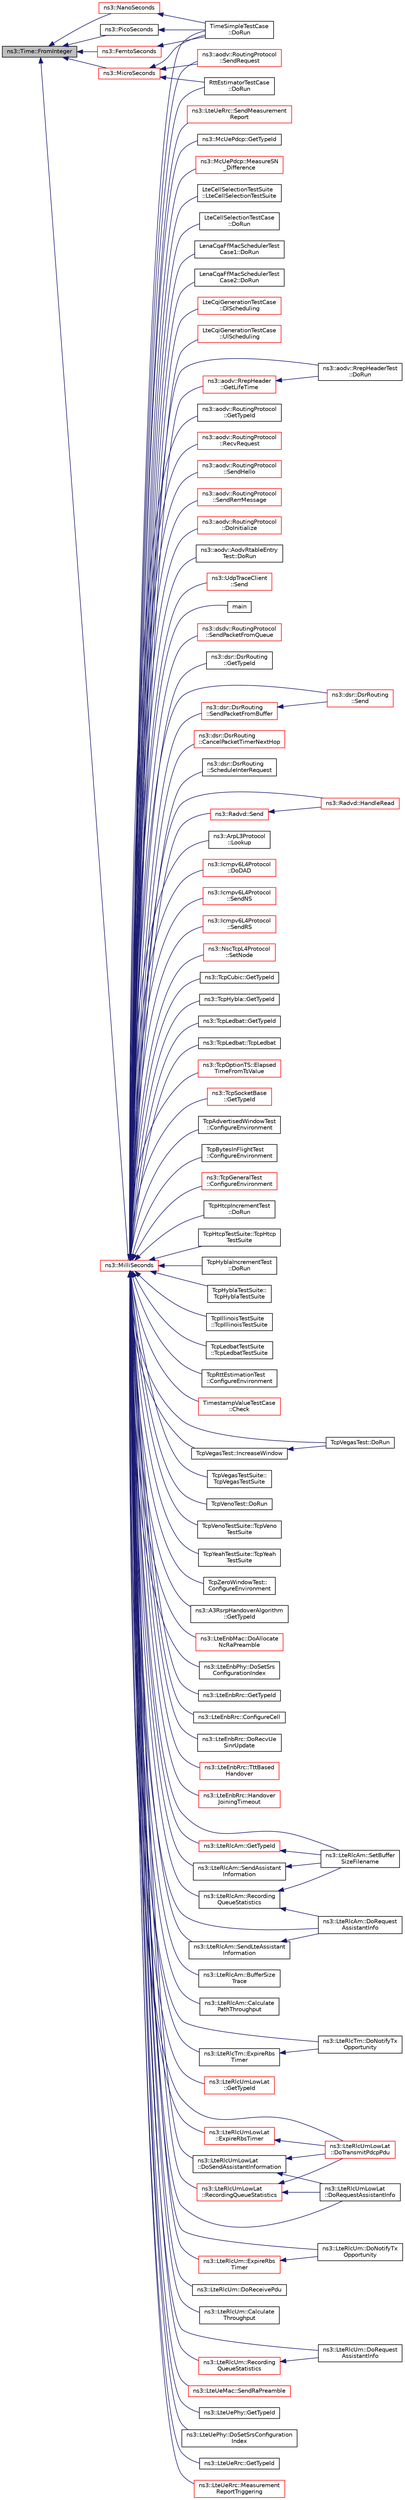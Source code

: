 digraph "ns3::Time::FromInteger"
{
  edge [fontname="Helvetica",fontsize="10",labelfontname="Helvetica",labelfontsize="10"];
  node [fontname="Helvetica",fontsize="10",shape=record];
  rankdir="LR";
  Node1 [label="ns3::Time::FromInteger",height=0.2,width=0.4,color="black", fillcolor="grey75", style="filled", fontcolor="black"];
  Node1 -> Node2 [dir="back",color="midnightblue",fontsize="10",style="solid"];
  Node2 [label="ns3::MilliSeconds",height=0.2,width=0.4,color="red", fillcolor="white", style="filled",URL="$d1/dec/group__timecivil.html#gaf26127cf4571146b83a92ee18679c7a9"];
  Node2 -> Node3 [dir="back",color="midnightblue",fontsize="10",style="solid"];
  Node3 [label="ns3::aodv::RrepHeader\l::GetLifeTime",height=0.2,width=0.4,color="red", fillcolor="white", style="filled",URL="$df/d54/classns3_1_1aodv_1_1RrepHeader.html#a00d049d8a26e6c3de8e1b62bda522a26"];
  Node3 -> Node4 [dir="back",color="midnightblue",fontsize="10",style="solid"];
  Node4 [label="ns3::aodv::RrepHeaderTest\l::DoRun",height=0.2,width=0.4,color="black", fillcolor="white", style="filled",URL="$d8/d49/structns3_1_1aodv_1_1RrepHeaderTest.html#a738960399e10020c091c3b87085f16cd",tooltip="Implementation to actually run this TestCase. "];
  Node2 -> Node5 [dir="back",color="midnightblue",fontsize="10",style="solid"];
  Node5 [label="ns3::aodv::RoutingProtocol\l::GetTypeId",height=0.2,width=0.4,color="black", fillcolor="white", style="filled",URL="$db/dd0/classns3_1_1aodv_1_1RoutingProtocol.html#a430a9cb799a51fc76e8e1580edf5f413"];
  Node2 -> Node6 [dir="back",color="midnightblue",fontsize="10",style="solid"];
  Node6 [label="ns3::aodv::RoutingProtocol\l::SendRequest",height=0.2,width=0.4,color="red", fillcolor="white", style="filled",URL="$db/dd0/classns3_1_1aodv_1_1RoutingProtocol.html#a483f8df4d7855b2a71e506f665ca0828",tooltip="Send RREQ. "];
  Node2 -> Node7 [dir="back",color="midnightblue",fontsize="10",style="solid"];
  Node7 [label="ns3::aodv::RoutingProtocol\l::RecvRequest",height=0.2,width=0.4,color="red", fillcolor="white", style="filled",URL="$db/dd0/classns3_1_1aodv_1_1RoutingProtocol.html#adc8555f0e1e8ba05ea80a412b412d064",tooltip="Receive RREQ. "];
  Node2 -> Node8 [dir="back",color="midnightblue",fontsize="10",style="solid"];
  Node8 [label="ns3::aodv::RoutingProtocol\l::SendHello",height=0.2,width=0.4,color="red", fillcolor="white", style="filled",URL="$db/dd0/classns3_1_1aodv_1_1RoutingProtocol.html#a1b772ee4eda1d3dae376dac6926c0dcf",tooltip="Send hello. "];
  Node2 -> Node9 [dir="back",color="midnightblue",fontsize="10",style="solid"];
  Node9 [label="ns3::aodv::RoutingProtocol\l::SendRerrMessage",height=0.2,width=0.4,color="red", fillcolor="white", style="filled",URL="$db/dd0/classns3_1_1aodv_1_1RoutingProtocol.html#abc216040fe7b7ac100ea7bf2ce9a0bdb",tooltip="Forward RERR. "];
  Node2 -> Node10 [dir="back",color="midnightblue",fontsize="10",style="solid"];
  Node10 [label="ns3::aodv::RoutingProtocol\l::DoInitialize",height=0.2,width=0.4,color="red", fillcolor="white", style="filled",URL="$db/dd0/classns3_1_1aodv_1_1RoutingProtocol.html#ae42c9385e8ede77f42fdb575e26ef880"];
  Node2 -> Node4 [dir="back",color="midnightblue",fontsize="10",style="solid"];
  Node2 -> Node11 [dir="back",color="midnightblue",fontsize="10",style="solid"];
  Node11 [label="ns3::aodv::AodvRtableEntry\lTest::DoRun",height=0.2,width=0.4,color="black", fillcolor="white", style="filled",URL="$d1/de6/structns3_1_1aodv_1_1AodvRtableEntryTest.html#ad1739d41fc9618c26b8c43e9ad45a60b",tooltip="Implementation to actually run this TestCase. "];
  Node2 -> Node12 [dir="back",color="midnightblue",fontsize="10",style="solid"];
  Node12 [label="ns3::UdpTraceClient\l::Send",height=0.2,width=0.4,color="red", fillcolor="white", style="filled",URL="$d4/d5a/structns3_1_1UdpTraceClient.html#a050aa4d5fea933c1093099846259f6ce",tooltip="Send a packet. "];
  Node2 -> Node13 [dir="back",color="midnightblue",fontsize="10",style="solid"];
  Node13 [label="main",height=0.2,width=0.4,color="black", fillcolor="white", style="filled",URL="$d0/d88/csma-bridge-one-hop_8cc.html#a0ddf1224851353fc92bfbff6f499fa97"];
  Node2 -> Node14 [dir="back",color="midnightblue",fontsize="10",style="solid"];
  Node14 [label="TimeSimpleTestCase\l::DoRun",height=0.2,width=0.4,color="black", fillcolor="white", style="filled",URL="$d7/d25/classTimeSimpleTestCase.html#a4420daddc0f37503638626397ec83f41",tooltip="Implementation to actually run this TestCase. "];
  Node2 -> Node15 [dir="back",color="midnightblue",fontsize="10",style="solid"];
  Node15 [label="ns3::dsdv::RoutingProtocol\l::SendPacketFromQueue",height=0.2,width=0.4,color="red", fillcolor="white", style="filled",URL="$de/dca/classns3_1_1dsdv_1_1RoutingProtocol.html#a9359912928dc5b8dc851366a78c0cc8c"];
  Node2 -> Node16 [dir="back",color="midnightblue",fontsize="10",style="solid"];
  Node16 [label="ns3::dsr::DsrRouting\l::GetTypeId",height=0.2,width=0.4,color="black", fillcolor="white", style="filled",URL="$df/d32/classns3_1_1dsr_1_1DsrRouting.html#add1c578a2b05d4e9bdd3d983b2e3b4ae",tooltip="Get the type identificator. "];
  Node2 -> Node17 [dir="back",color="midnightblue",fontsize="10",style="solid"];
  Node17 [label="ns3::dsr::DsrRouting\l::Send",height=0.2,width=0.4,color="red", fillcolor="white", style="filled",URL="$df/d32/classns3_1_1dsr_1_1DsrRouting.html#af67eeb07193d10db8308cb4ecbe08b02",tooltip="This function is called by higher layer protocol when sending packets. "];
  Node2 -> Node18 [dir="back",color="midnightblue",fontsize="10",style="solid"];
  Node18 [label="ns3::dsr::DsrRouting\l::SendPacketFromBuffer",height=0.2,width=0.4,color="red", fillcolor="white", style="filled",URL="$df/d32/classns3_1_1dsr_1_1DsrRouting.html#a1a862a16f3a5527f9425763864ac3e80",tooltip="This function is responsible for sending out data packets when have route, if no route found..."];
  Node18 -> Node17 [dir="back",color="midnightblue",fontsize="10",style="solid"];
  Node2 -> Node19 [dir="back",color="midnightblue",fontsize="10",style="solid"];
  Node19 [label="ns3::dsr::DsrRouting\l::CancelPacketTimerNextHop",height=0.2,width=0.4,color="red", fillcolor="white", style="filled",URL="$df/d32/classns3_1_1dsr_1_1DsrRouting.html#a215e6fcab10ee0d744a657f0af2695c6",tooltip="Cancel the packet retransmission timer for a all maintenance entries with nextHop address..."];
  Node2 -> Node20 [dir="back",color="midnightblue",fontsize="10",style="solid"];
  Node20 [label="ns3::dsr::DsrRouting\l::ScheduleInterRequest",height=0.2,width=0.4,color="black", fillcolor="white", style="filled",URL="$df/d32/classns3_1_1dsr_1_1DsrRouting.html#a03175efa8103d392d90298f2d8985a29",tooltip="Schedule the intermediate route request. "];
  Node2 -> Node21 [dir="back",color="midnightblue",fontsize="10",style="solid"];
  Node21 [label="ns3::Radvd::Send",height=0.2,width=0.4,color="red", fillcolor="white", style="filled",URL="$d5/dd8/classns3_1_1Radvd.html#a2dc4914b58690eaef190f38726d69bb2",tooltip="Send a packet. "];
  Node21 -> Node22 [dir="back",color="midnightblue",fontsize="10",style="solid"];
  Node22 [label="ns3::Radvd::HandleRead",height=0.2,width=0.4,color="red", fillcolor="white", style="filled",URL="$d5/dd8/classns3_1_1Radvd.html#a75cc828bc07117551ab886d986590045",tooltip="Handle received packet, especially router solicitation. "];
  Node2 -> Node22 [dir="back",color="midnightblue",fontsize="10",style="solid"];
  Node2 -> Node23 [dir="back",color="midnightblue",fontsize="10",style="solid"];
  Node23 [label="ns3::ArpL3Protocol\l::Lookup",height=0.2,width=0.4,color="black", fillcolor="white", style="filled",URL="$de/d05/classns3_1_1ArpL3Protocol.html#a11df282c1ae9cd812160b309fafc73d1",tooltip="Perform an ARP lookup. "];
  Node2 -> Node24 [dir="back",color="midnightblue",fontsize="10",style="solid"];
  Node24 [label="ns3::Icmpv6L4Protocol\l::DoDAD",height=0.2,width=0.4,color="red", fillcolor="white", style="filled",URL="$d7/d1d/classns3_1_1Icmpv6L4Protocol.html#a926ea8e638e30cee8c3c17d4141f3f58",tooltip="Do the Duplication Address Detection (DAD). It consists in sending a NS with our IPv6 as target..."];
  Node2 -> Node25 [dir="back",color="midnightblue",fontsize="10",style="solid"];
  Node25 [label="ns3::Icmpv6L4Protocol\l::SendNS",height=0.2,width=0.4,color="red", fillcolor="white", style="filled",URL="$d7/d1d/classns3_1_1Icmpv6L4Protocol.html#aacd8a4ff185f48e74f4c4b8dc0da4398",tooltip="Send a Neighbor Solicitation. "];
  Node2 -> Node26 [dir="back",color="midnightblue",fontsize="10",style="solid"];
  Node26 [label="ns3::Icmpv6L4Protocol\l::SendRS",height=0.2,width=0.4,color="red", fillcolor="white", style="filled",URL="$d7/d1d/classns3_1_1Icmpv6L4Protocol.html#aaf09883d79f1a055df31d23089a0ea3b",tooltip="Send a Router Solicitation. "];
  Node2 -> Node27 [dir="back",color="midnightblue",fontsize="10",style="solid"];
  Node27 [label="ns3::NscTcpL4Protocol\l::SetNode",height=0.2,width=0.4,color="red", fillcolor="white", style="filled",URL="$dd/dfe/classns3_1_1NscTcpL4Protocol.html#a4ed1c16d77da3bc0154c71f623a0f445"];
  Node2 -> Node28 [dir="back",color="midnightblue",fontsize="10",style="solid"];
  Node28 [label="ns3::TcpCubic::GetTypeId",height=0.2,width=0.4,color="black", fillcolor="white", style="filled",URL="$d3/dc3/classns3_1_1TcpCubic.html#ad27bba0e96569c29fcd76e7926e96e75",tooltip="Get the type ID. "];
  Node2 -> Node29 [dir="back",color="midnightblue",fontsize="10",style="solid"];
  Node29 [label="ns3::TcpHybla::GetTypeId",height=0.2,width=0.4,color="black", fillcolor="white", style="filled",URL="$d6/def/classns3_1_1TcpHybla.html#ab0713a818be55782fe433232f5cbc412",tooltip="Get the type ID. "];
  Node2 -> Node30 [dir="back",color="midnightblue",fontsize="10",style="solid"];
  Node30 [label="ns3::TcpLedbat::GetTypeId",height=0.2,width=0.4,color="black", fillcolor="white", style="filled",URL="$dc/d18/classns3_1_1TcpLedbat.html#a3b7785bb378bd0af12ac9d2f9af330db",tooltip="Get the type ID. "];
  Node2 -> Node31 [dir="back",color="midnightblue",fontsize="10",style="solid"];
  Node31 [label="ns3::TcpLedbat::TcpLedbat",height=0.2,width=0.4,color="black", fillcolor="white", style="filled",URL="$dc/d18/classns3_1_1TcpLedbat.html#a8ce24fa585b0a39bd74faec66d6ae3d8"];
  Node2 -> Node32 [dir="back",color="midnightblue",fontsize="10",style="solid"];
  Node32 [label="ns3::TcpOptionTS::Elapsed\lTimeFromTsValue",height=0.2,width=0.4,color="red", fillcolor="white", style="filled",URL="$d0/dbe/classns3_1_1TcpOptionTS.html#a43934610282898ab9631acb58f2bd35e",tooltip="Estimate the Time elapsed from a TS echo value. "];
  Node2 -> Node33 [dir="back",color="midnightblue",fontsize="10",style="solid"];
  Node33 [label="ns3::TcpSocketBase\l::GetTypeId",height=0.2,width=0.4,color="red", fillcolor="white", style="filled",URL="$d1/d45/classns3_1_1TcpSocketBase.html#a7aa3d6dfe929e6b61ead2217bc5a646a",tooltip="Get the type ID. "];
  Node2 -> Node34 [dir="back",color="midnightblue",fontsize="10",style="solid"];
  Node34 [label="RttEstimatorTestCase\l::DoRun",height=0.2,width=0.4,color="black", fillcolor="white", style="filled",URL="$dc/dc8/classRttEstimatorTestCase.html#a0f7b32f862450cf750923c9be8ec0918",tooltip="Implementation to actually run this TestCase. "];
  Node2 -> Node35 [dir="back",color="midnightblue",fontsize="10",style="solid"];
  Node35 [label="TcpAdvertisedWindowTest\l::ConfigureEnvironment",height=0.2,width=0.4,color="black", fillcolor="white", style="filled",URL="$d2/dd3/classTcpAdvertisedWindowTest.html#a32f6b3ef9a883c098a69ed55dbf21630",tooltip="Change the configuration of the evironment. "];
  Node2 -> Node36 [dir="back",color="midnightblue",fontsize="10",style="solid"];
  Node36 [label="TcpBytesInFlightTest\l::ConfigureEnvironment",height=0.2,width=0.4,color="black", fillcolor="white", style="filled",URL="$d7/d15/classTcpBytesInFlightTest.html#a09c98c951bad56eff605cffc7f52081d",tooltip="Configure the test. "];
  Node2 -> Node37 [dir="back",color="midnightblue",fontsize="10",style="solid"];
  Node37 [label="ns3::TcpGeneralTest\l::ConfigureEnvironment",height=0.2,width=0.4,color="red", fillcolor="white", style="filled",URL="$d2/dfd/classns3_1_1TcpGeneralTest.html#abd4e42807a8d2b13dcd207131af12c3b",tooltip="Change the configuration of the evironment. "];
  Node2 -> Node38 [dir="back",color="midnightblue",fontsize="10",style="solid"];
  Node38 [label="TcpHtcpIncrementTest\l::DoRun",height=0.2,width=0.4,color="black", fillcolor="white", style="filled",URL="$d3/d15/classTcpHtcpIncrementTest.html#a0fa1bb539a4ff1b134949e80608d0ffa",tooltip="Since the calculation depends on the throughput and its associated timing, we schedule a few exact ev..."];
  Node2 -> Node39 [dir="back",color="midnightblue",fontsize="10",style="solid"];
  Node39 [label="TcpHtcpTestSuite::TcpHtcp\lTestSuite",height=0.2,width=0.4,color="black", fillcolor="white", style="filled",URL="$dc/d2f/classTcpHtcpTestSuite.html#a194239641e79f73ec775fc415d8119a2"];
  Node2 -> Node40 [dir="back",color="midnightblue",fontsize="10",style="solid"];
  Node40 [label="TcpHyblaIncrementTest\l::DoRun",height=0.2,width=0.4,color="black", fillcolor="white", style="filled",URL="$d9/d57/classTcpHyblaIncrementTest.html#a22a9600b99784b480e1b615803cf9b1c",tooltip="Implementation to actually run this TestCase. "];
  Node2 -> Node41 [dir="back",color="midnightblue",fontsize="10",style="solid"];
  Node41 [label="TcpHyblaTestSuite::\lTcpHyblaTestSuite",height=0.2,width=0.4,color="black", fillcolor="white", style="filled",URL="$d9/d29/classTcpHyblaTestSuite.html#ab0c48cf5f9b61f77e97fd137fe237779"];
  Node2 -> Node42 [dir="back",color="midnightblue",fontsize="10",style="solid"];
  Node42 [label="TcpIllinoisTestSuite\l::TcpIllinoisTestSuite",height=0.2,width=0.4,color="black", fillcolor="white", style="filled",URL="$d8/d67/classTcpIllinoisTestSuite.html#ac6cc20371834fd97087dc973fd117599"];
  Node2 -> Node43 [dir="back",color="midnightblue",fontsize="10",style="solid"];
  Node43 [label="TcpLedbatTestSuite\l::TcpLedbatTestSuite",height=0.2,width=0.4,color="black", fillcolor="white", style="filled",URL="$db/dfc/classTcpLedbatTestSuite.html#ace7bd1462f5b773fb3c628f84c5063e9"];
  Node2 -> Node44 [dir="back",color="midnightblue",fontsize="10",style="solid"];
  Node44 [label="TcpRttEstimationTest\l::ConfigureEnvironment",height=0.2,width=0.4,color="black", fillcolor="white", style="filled",URL="$dc/deb/classTcpRttEstimationTest.html#a2f03b64bf5e45e2c66446fe8887685a2",tooltip="Change the configuration of the evironment. "];
  Node2 -> Node45 [dir="back",color="midnightblue",fontsize="10",style="solid"];
  Node45 [label="TimestampValueTestCase\l::Check",height=0.2,width=0.4,color="red", fillcolor="white", style="filled",URL="$df/df9/classTimestampValueTestCase.html#acde3ba3966f65c93c76c2ea6fb412216",tooltip="Perform the test checks. "];
  Node2 -> Node46 [dir="back",color="midnightblue",fontsize="10",style="solid"];
  Node46 [label="TcpVegasTest::DoRun",height=0.2,width=0.4,color="black", fillcolor="white", style="filled",URL="$df/d88/classTcpVegasTest.html#a00eaa735d1666ec15d51ad98cf584087",tooltip="Implementation to actually run this TestCase. "];
  Node2 -> Node47 [dir="back",color="midnightblue",fontsize="10",style="solid"];
  Node47 [label="TcpVegasTest::IncreaseWindow",height=0.2,width=0.4,color="black", fillcolor="white", style="filled",URL="$df/d88/classTcpVegasTest.html#a87d311143a7c0f4d91624641965b1ced",tooltip="Increases the TCP window. "];
  Node47 -> Node46 [dir="back",color="midnightblue",fontsize="10",style="solid"];
  Node2 -> Node48 [dir="back",color="midnightblue",fontsize="10",style="solid"];
  Node48 [label="TcpVegasTestSuite::\lTcpVegasTestSuite",height=0.2,width=0.4,color="black", fillcolor="white", style="filled",URL="$d7/d8e/classTcpVegasTestSuite.html#a29c09d70112ba279c65c1950fd9d8f31"];
  Node2 -> Node49 [dir="back",color="midnightblue",fontsize="10",style="solid"];
  Node49 [label="TcpVenoTest::DoRun",height=0.2,width=0.4,color="black", fillcolor="white", style="filled",URL="$db/d48/classTcpVenoTest.html#ac9a8c938515295419b597b999c724100",tooltip="Implementation to actually run this TestCase. "];
  Node2 -> Node50 [dir="back",color="midnightblue",fontsize="10",style="solid"];
  Node50 [label="TcpVenoTestSuite::TcpVeno\lTestSuite",height=0.2,width=0.4,color="black", fillcolor="white", style="filled",URL="$df/d2c/classTcpVenoTestSuite.html#aa0e2d08bba1842a251573e2641358c23"];
  Node2 -> Node51 [dir="back",color="midnightblue",fontsize="10",style="solid"];
  Node51 [label="TcpYeahTestSuite::TcpYeah\lTestSuite",height=0.2,width=0.4,color="black", fillcolor="white", style="filled",URL="$da/d6f/classTcpYeahTestSuite.html#a10fa514fc988f5ebc4b00c4bc9e34b48"];
  Node2 -> Node52 [dir="back",color="midnightblue",fontsize="10",style="solid"];
  Node52 [label="TcpZeroWindowTest::\lConfigureEnvironment",height=0.2,width=0.4,color="black", fillcolor="white", style="filled",URL="$d1/db9/classTcpZeroWindowTest.html#ac5468dca75edd6211d8edb9e5104b405",tooltip="Change the configuration of the evironment. "];
  Node2 -> Node53 [dir="back",color="midnightblue",fontsize="10",style="solid"];
  Node53 [label="ns3::A3RsrpHandoverAlgorithm\l::GetTypeId",height=0.2,width=0.4,color="black", fillcolor="white", style="filled",URL="$d4/d3b/classns3_1_1A3RsrpHandoverAlgorithm.html#a360823d5e9ad02bb52aa7cb15b54c582"];
  Node2 -> Node54 [dir="back",color="midnightblue",fontsize="10",style="solid"];
  Node54 [label="ns3::LteEnbMac::DoAllocate\lNcRaPreamble",height=0.2,width=0.4,color="red", fillcolor="white", style="filled",URL="$d5/d3a/classns3_1_1LteEnbMac.html#ac4fcd278ef3da6ee6d070f9d990428db"];
  Node2 -> Node55 [dir="back",color="midnightblue",fontsize="10",style="solid"];
  Node55 [label="ns3::LteEnbPhy::DoSetSrs\lConfigurationIndex",height=0.2,width=0.4,color="black", fillcolor="white", style="filled",URL="$d3/d51/classns3_1_1LteEnbPhy.html#a653797be2decd49ea8ccd35c79678e18"];
  Node2 -> Node56 [dir="back",color="midnightblue",fontsize="10",style="solid"];
  Node56 [label="ns3::LteEnbRrc::GetTypeId",height=0.2,width=0.4,color="black", fillcolor="white", style="filled",URL="$de/d65/classns3_1_1LteEnbRrc.html#a190eb3b4dd8f551a205878eceddac013"];
  Node2 -> Node57 [dir="back",color="midnightblue",fontsize="10",style="solid"];
  Node57 [label="ns3::LteEnbRrc::ConfigureCell",height=0.2,width=0.4,color="black", fillcolor="white", style="filled",URL="$de/d65/classns3_1_1LteEnbRrc.html#a28baabf29624b37f55d017665be407c0",tooltip="Configure cell-specific parameters. "];
  Node2 -> Node58 [dir="back",color="midnightblue",fontsize="10",style="solid"];
  Node58 [label="ns3::LteEnbRrc::DoRecvUe\lSinrUpdate",height=0.2,width=0.4,color="black", fillcolor="white", style="filled",URL="$de/d65/classns3_1_1LteEnbRrc.html#a115b66a977332492cc0dd6c3703dea2c"];
  Node2 -> Node59 [dir="back",color="midnightblue",fontsize="10",style="solid"];
  Node59 [label="ns3::LteEnbRrc::TttBased\lHandover",height=0.2,width=0.4,color="red", fillcolor="white", style="filled",URL="$de/d65/classns3_1_1LteEnbRrc.html#a3f879b8dee06a9daf27e4c1b9f2a9099"];
  Node2 -> Node60 [dir="back",color="midnightblue",fontsize="10",style="solid"];
  Node60 [label="ns3::LteEnbRrc::Handover\lJoiningTimeout",height=0.2,width=0.4,color="red", fillcolor="white", style="filled",URL="$de/d65/classns3_1_1LteEnbRrc.html#a8374075a52ca40290d3f15e253ef94ff"];
  Node2 -> Node61 [dir="back",color="midnightblue",fontsize="10",style="solid"];
  Node61 [label="ns3::LteRlcAm::GetTypeId",height=0.2,width=0.4,color="red", fillcolor="white", style="filled",URL="$d0/d4c/classns3_1_1LteRlcAm.html#a28143176a465769583d9db0b4b36b91b"];
  Node61 -> Node62 [dir="back",color="midnightblue",fontsize="10",style="solid"];
  Node62 [label="ns3::LteRlcAm::SetBuffer\lSizeFilename",height=0.2,width=0.4,color="black", fillcolor="white", style="filled",URL="$d0/d4c/classns3_1_1LteRlcAm.html#a8dc824904cb52c426acc6b778c05eab5"];
  Node2 -> Node63 [dir="back",color="midnightblue",fontsize="10",style="solid"];
  Node63 [label="ns3::LteRlcAm::BufferSize\lTrace",height=0.2,width=0.4,color="black", fillcolor="white", style="filled",URL="$d0/d4c/classns3_1_1LteRlcAm.html#add3deab7ad7c96b571cea35aa28308c5"];
  Node2 -> Node62 [dir="back",color="midnightblue",fontsize="10",style="solid"];
  Node2 -> Node64 [dir="back",color="midnightblue",fontsize="10",style="solid"];
  Node64 [label="ns3::LteRlcAm::SendAssistant\lInformation",height=0.2,width=0.4,color="black", fillcolor="white", style="filled",URL="$d0/d4c/classns3_1_1LteRlcAm.html#a2be4deb8b579e4cc90ed97a0f79f7db7"];
  Node64 -> Node62 [dir="back",color="midnightblue",fontsize="10",style="solid"];
  Node2 -> Node65 [dir="back",color="midnightblue",fontsize="10",style="solid"];
  Node65 [label="ns3::LteRlcAm::SendLteAssistant\lInformation",height=0.2,width=0.4,color="black", fillcolor="white", style="filled",URL="$d0/d4c/classns3_1_1LteRlcAm.html#a5aae277d58b87abb89b62464ea6e7d9e"];
  Node65 -> Node66 [dir="back",color="midnightblue",fontsize="10",style="solid"];
  Node66 [label="ns3::LteRlcAm::DoRequest\lAssistantInfo",height=0.2,width=0.4,color="black", fillcolor="white", style="filled",URL="$d0/d4c/classns3_1_1LteRlcAm.html#a9c68a7efc9ad9912b18e7c4b8340fae4"];
  Node2 -> Node67 [dir="back",color="midnightblue",fontsize="10",style="solid"];
  Node67 [label="ns3::LteRlcAm::Calculate\lPathThroughput",height=0.2,width=0.4,color="black", fillcolor="white", style="filled",URL="$d0/d4c/classns3_1_1LteRlcAm.html#ab0667dd0c5a687aeb730b0cdbcf25822"];
  Node2 -> Node68 [dir="back",color="midnightblue",fontsize="10",style="solid"];
  Node68 [label="ns3::LteRlcAm::Recording\lQueueStatistics",height=0.2,width=0.4,color="black", fillcolor="white", style="filled",URL="$d0/d4c/classns3_1_1LteRlcAm.html#a68bcab2d7b245b5efacac3198ef78ba2"];
  Node68 -> Node62 [dir="back",color="midnightblue",fontsize="10",style="solid"];
  Node68 -> Node66 [dir="back",color="midnightblue",fontsize="10",style="solid"];
  Node2 -> Node66 [dir="back",color="midnightblue",fontsize="10",style="solid"];
  Node2 -> Node69 [dir="back",color="midnightblue",fontsize="10",style="solid"];
  Node69 [label="ns3::LteRlcTm::DoNotifyTx\lOpportunity",height=0.2,width=0.4,color="black", fillcolor="white", style="filled",URL="$d1/d86/classns3_1_1LteRlcTm.html#aeb4bc654a99335459259c0f69650f79b"];
  Node2 -> Node70 [dir="back",color="midnightblue",fontsize="10",style="solid"];
  Node70 [label="ns3::LteRlcTm::ExpireRbs\lTimer",height=0.2,width=0.4,color="black", fillcolor="white", style="filled",URL="$d1/d86/classns3_1_1LteRlcTm.html#a7024f02eff50e3804b07027f0826a784"];
  Node70 -> Node69 [dir="back",color="midnightblue",fontsize="10",style="solid"];
  Node2 -> Node71 [dir="back",color="midnightblue",fontsize="10",style="solid"];
  Node71 [label="ns3::LteRlcUmLowLat\l::GetTypeId",height=0.2,width=0.4,color="red", fillcolor="white", style="filled",URL="$dd/df9/classns3_1_1LteRlcUmLowLat.html#afcbc09793556f00ce2cd62cb0c9c670b"];
  Node2 -> Node72 [dir="back",color="midnightblue",fontsize="10",style="solid"];
  Node72 [label="ns3::LteRlcUmLowLat\l::DoTransmitPdcpPdu",height=0.2,width=0.4,color="red", fillcolor="white", style="filled",URL="$dd/df9/classns3_1_1LteRlcUmLowLat.html#a570cdc49dbbc3de40fd81c5f31bfcdb9"];
  Node2 -> Node73 [dir="back",color="midnightblue",fontsize="10",style="solid"];
  Node73 [label="ns3::LteRlcUmLowLat\l::ExpireRbsTimer",height=0.2,width=0.4,color="red", fillcolor="white", style="filled",URL="$dd/df9/classns3_1_1LteRlcUmLowLat.html#a8eca225145e752b4c8683f862319a684"];
  Node73 -> Node72 [dir="back",color="midnightblue",fontsize="10",style="solid"];
  Node2 -> Node74 [dir="back",color="midnightblue",fontsize="10",style="solid"];
  Node74 [label="ns3::LteRlcUmLowLat\l::DoSendAssistantInformation",height=0.2,width=0.4,color="black", fillcolor="white", style="filled",URL="$dd/df9/classns3_1_1LteRlcUmLowLat.html#a4b446246590f6bfe283c69a9fc609f6e"];
  Node74 -> Node72 [dir="back",color="midnightblue",fontsize="10",style="solid"];
  Node74 -> Node75 [dir="back",color="midnightblue",fontsize="10",style="solid"];
  Node75 [label="ns3::LteRlcUmLowLat\l::DoRequestAssistantInfo",height=0.2,width=0.4,color="black", fillcolor="white", style="filled",URL="$dd/df9/classns3_1_1LteRlcUmLowLat.html#a035004211f533b215ce63f52b21c8bc8"];
  Node2 -> Node76 [dir="back",color="midnightblue",fontsize="10",style="solid"];
  Node76 [label="ns3::LteRlcUmLowLat\l::RecordingQueueStatistics",height=0.2,width=0.4,color="red", fillcolor="white", style="filled",URL="$dd/df9/classns3_1_1LteRlcUmLowLat.html#a870c248887c99b35ff6ab45b1f1d6002"];
  Node76 -> Node72 [dir="back",color="midnightblue",fontsize="10",style="solid"];
  Node76 -> Node75 [dir="back",color="midnightblue",fontsize="10",style="solid"];
  Node2 -> Node75 [dir="back",color="midnightblue",fontsize="10",style="solid"];
  Node2 -> Node77 [dir="back",color="midnightblue",fontsize="10",style="solid"];
  Node77 [label="ns3::LteRlcUm::DoNotifyTx\lOpportunity",height=0.2,width=0.4,color="black", fillcolor="white", style="filled",URL="$db/d49/classns3_1_1LteRlcUm.html#a54a1abae2b97a8a060bc42b6abbf3af4"];
  Node2 -> Node78 [dir="back",color="midnightblue",fontsize="10",style="solid"];
  Node78 [label="ns3::LteRlcUm::DoReceivePdu",height=0.2,width=0.4,color="black", fillcolor="white", style="filled",URL="$db/d49/classns3_1_1LteRlcUm.html#aaba57757b1c5640b7bbe421efb82417a"];
  Node2 -> Node79 [dir="back",color="midnightblue",fontsize="10",style="solid"];
  Node79 [label="ns3::LteRlcUm::ExpireRbs\lTimer",height=0.2,width=0.4,color="red", fillcolor="white", style="filled",URL="$db/d49/classns3_1_1LteRlcUm.html#aaec66683c9a4e4b40965f0d85a3ce338"];
  Node79 -> Node77 [dir="back",color="midnightblue",fontsize="10",style="solid"];
  Node2 -> Node80 [dir="back",color="midnightblue",fontsize="10",style="solid"];
  Node80 [label="ns3::LteRlcUm::Calculate\lThroughput",height=0.2,width=0.4,color="black", fillcolor="white", style="filled",URL="$db/d49/classns3_1_1LteRlcUm.html#a36b2e6ac1128537564f8f19084cd0122"];
  Node2 -> Node81 [dir="back",color="midnightblue",fontsize="10",style="solid"];
  Node81 [label="ns3::LteRlcUm::Recording\lQueueStatistics",height=0.2,width=0.4,color="red", fillcolor="white", style="filled",URL="$db/d49/classns3_1_1LteRlcUm.html#a7967ba7b2cf55092391ef32bd19dcd1f"];
  Node81 -> Node82 [dir="back",color="midnightblue",fontsize="10",style="solid"];
  Node82 [label="ns3::LteRlcUm::DoRequest\lAssistantInfo",height=0.2,width=0.4,color="black", fillcolor="white", style="filled",URL="$db/d49/classns3_1_1LteRlcUm.html#a59e76c0cc98ee8140467ca4a338412a9"];
  Node2 -> Node82 [dir="back",color="midnightblue",fontsize="10",style="solid"];
  Node2 -> Node83 [dir="back",color="midnightblue",fontsize="10",style="solid"];
  Node83 [label="ns3::LteUeMac::SendRaPreamble",height=0.2,width=0.4,color="red", fillcolor="white", style="filled",URL="$d2/d26/classns3_1_1LteUeMac.html#af12f81d4d148f3f592f428311eac6d52"];
  Node2 -> Node84 [dir="back",color="midnightblue",fontsize="10",style="solid"];
  Node84 [label="ns3::LteUePhy::GetTypeId",height=0.2,width=0.4,color="black", fillcolor="white", style="filled",URL="$da/ddd/classns3_1_1LteUePhy.html#a6934c332600719042027da84e70e82a1"];
  Node2 -> Node85 [dir="back",color="midnightblue",fontsize="10",style="solid"];
  Node85 [label="ns3::LteUePhy::DoSetSrsConfiguration\lIndex",height=0.2,width=0.4,color="black", fillcolor="white", style="filled",URL="$da/ddd/classns3_1_1LteUePhy.html#a7558c16cee39e95a7b508622dee8fdc3"];
  Node2 -> Node86 [dir="back",color="midnightblue",fontsize="10",style="solid"];
  Node86 [label="ns3::LteUeRrc::GetTypeId",height=0.2,width=0.4,color="black", fillcolor="white", style="filled",URL="$d7/d1c/classns3_1_1LteUeRrc.html#accc602839ad1d8fda3f50944e4426b57"];
  Node2 -> Node87 [dir="back",color="midnightblue",fontsize="10",style="solid"];
  Node87 [label="ns3::LteUeRrc::Measurement\lReportTriggering",height=0.2,width=0.4,color="red", fillcolor="white", style="filled",URL="$d7/d1c/classns3_1_1LteUeRrc.html#a992083d5b0928a7a88882bede99afd2b",tooltip="Evaluate the reporting criteria of a measurement identity and invoke some reporting actions based on ..."];
  Node2 -> Node88 [dir="back",color="midnightblue",fontsize="10",style="solid"];
  Node88 [label="ns3::LteUeRrc::SendMeasurement\lReport",height=0.2,width=0.4,color="red", fillcolor="white", style="filled",URL="$d7/d1c/classns3_1_1LteUeRrc.html#a053ea56e705de39c3531ec0a393c084d",tooltip="Produce a proper measurement report from the given measurement identity&#39;s reporting entry in m_varMea..."];
  Node2 -> Node89 [dir="back",color="midnightblue",fontsize="10",style="solid"];
  Node89 [label="ns3::McUePdcp::GetTypeId",height=0.2,width=0.4,color="black", fillcolor="white", style="filled",URL="$d2/d69/classns3_1_1McUePdcp.html#adec42632b1e08ad8b239a1e29f58323e"];
  Node2 -> Node90 [dir="back",color="midnightblue",fontsize="10",style="solid"];
  Node90 [label="ns3::McUePdcp::MeasureSN\l_Difference",height=0.2,width=0.4,color="red", fillcolor="white", style="filled",URL="$d2/d69/classns3_1_1McUePdcp.html#aae72a344bdc2581f3a0fc3304fbf9bef"];
  Node2 -> Node91 [dir="back",color="midnightblue",fontsize="10",style="solid"];
  Node91 [label="LteCellSelectionTestSuite\l::LteCellSelectionTestSuite",height=0.2,width=0.4,color="black", fillcolor="white", style="filled",URL="$d1/df3/classLteCellSelectionTestSuite.html#a6b60958ceff4f841288857ccbdcb9824"];
  Node2 -> Node92 [dir="back",color="midnightblue",fontsize="10",style="solid"];
  Node92 [label="LteCellSelectionTestCase\l::DoRun",height=0.2,width=0.4,color="black", fillcolor="white", style="filled",URL="$d3/d21/classLteCellSelectionTestCase.html#a2ad9dadf26f7beb5d3ed1c6dfbcef90a",tooltip="Setup the simulation according to the configuration set by the class constructor, run it..."];
  Node2 -> Node93 [dir="back",color="midnightblue",fontsize="10",style="solid"];
  Node93 [label="LenaCqaFfMacSchedulerTest\lCase1::DoRun",height=0.2,width=0.4,color="black", fillcolor="white", style="filled",URL="$d2/d5c/classLenaCqaFfMacSchedulerTestCase1.html#a91b3e2ef4ff292dbeda5559ff0eae1e6",tooltip="Implementation to actually run this TestCase. "];
  Node2 -> Node94 [dir="back",color="midnightblue",fontsize="10",style="solid"];
  Node94 [label="LenaCqaFfMacSchedulerTest\lCase2::DoRun",height=0.2,width=0.4,color="black", fillcolor="white", style="filled",URL="$d4/d7d/classLenaCqaFfMacSchedulerTestCase2.html#a773e8490a80a3afe50adf54d713d3e4a",tooltip="Implementation to actually run this TestCase. "];
  Node2 -> Node95 [dir="back",color="midnightblue",fontsize="10",style="solid"];
  Node95 [label="LteCqiGenerationTestCase\l::DlScheduling",height=0.2,width=0.4,color="red", fillcolor="white", style="filled",URL="$d6/d58/classLteCqiGenerationTestCase.html#ad4339c2db8e54033fd3c22ada80e658f"];
  Node2 -> Node96 [dir="back",color="midnightblue",fontsize="10",style="solid"];
  Node96 [label="LteCqiGenerationTestCase\l::UlScheduling",height=0.2,width=0.4,color="red", fillcolor="white", style="filled",URL="$d6/d58/classLteCqiGenerationTestCase.html#a31da98479e7b903b789ce7e8d0398fa1"];
  Node1 -> Node97 [dir="back",color="midnightblue",fontsize="10",style="solid"];
  Node97 [label="ns3::MicroSeconds",height=0.2,width=0.4,color="red", fillcolor="white", style="filled",URL="$d1/dec/group__timecivil.html#ga17465a639c8d1464e76538afdd78a9f0"];
  Node97 -> Node6 [dir="back",color="midnightblue",fontsize="10",style="solid"];
  Node97 -> Node14 [dir="back",color="midnightblue",fontsize="10",style="solid"];
  Node97 -> Node34 [dir="back",color="midnightblue",fontsize="10",style="solid"];
  Node1 -> Node98 [dir="back",color="midnightblue",fontsize="10",style="solid"];
  Node98 [label="ns3::NanoSeconds",height=0.2,width=0.4,color="red", fillcolor="white", style="filled",URL="$d1/dec/group__timecivil.html#ga281d64bcb4dad96267d83c7688ec433f"];
  Node98 -> Node14 [dir="back",color="midnightblue",fontsize="10",style="solid"];
  Node1 -> Node99 [dir="back",color="midnightblue",fontsize="10",style="solid"];
  Node99 [label="ns3::PicoSeconds",height=0.2,width=0.4,color="black", fillcolor="white", style="filled",URL="$d1/dec/group__timecivil.html#ga76fd2414c43c694447c6e290954c9f3a"];
  Node99 -> Node14 [dir="back",color="midnightblue",fontsize="10",style="solid"];
  Node1 -> Node100 [dir="back",color="midnightblue",fontsize="10",style="solid"];
  Node100 [label="ns3::FemtoSeconds",height=0.2,width=0.4,color="red", fillcolor="white", style="filled",URL="$d1/dec/group__timecivil.html#ga7df0af9e3ea0a71baeba0fbde1c54943"];
  Node100 -> Node14 [dir="back",color="midnightblue",fontsize="10",style="solid"];
}
